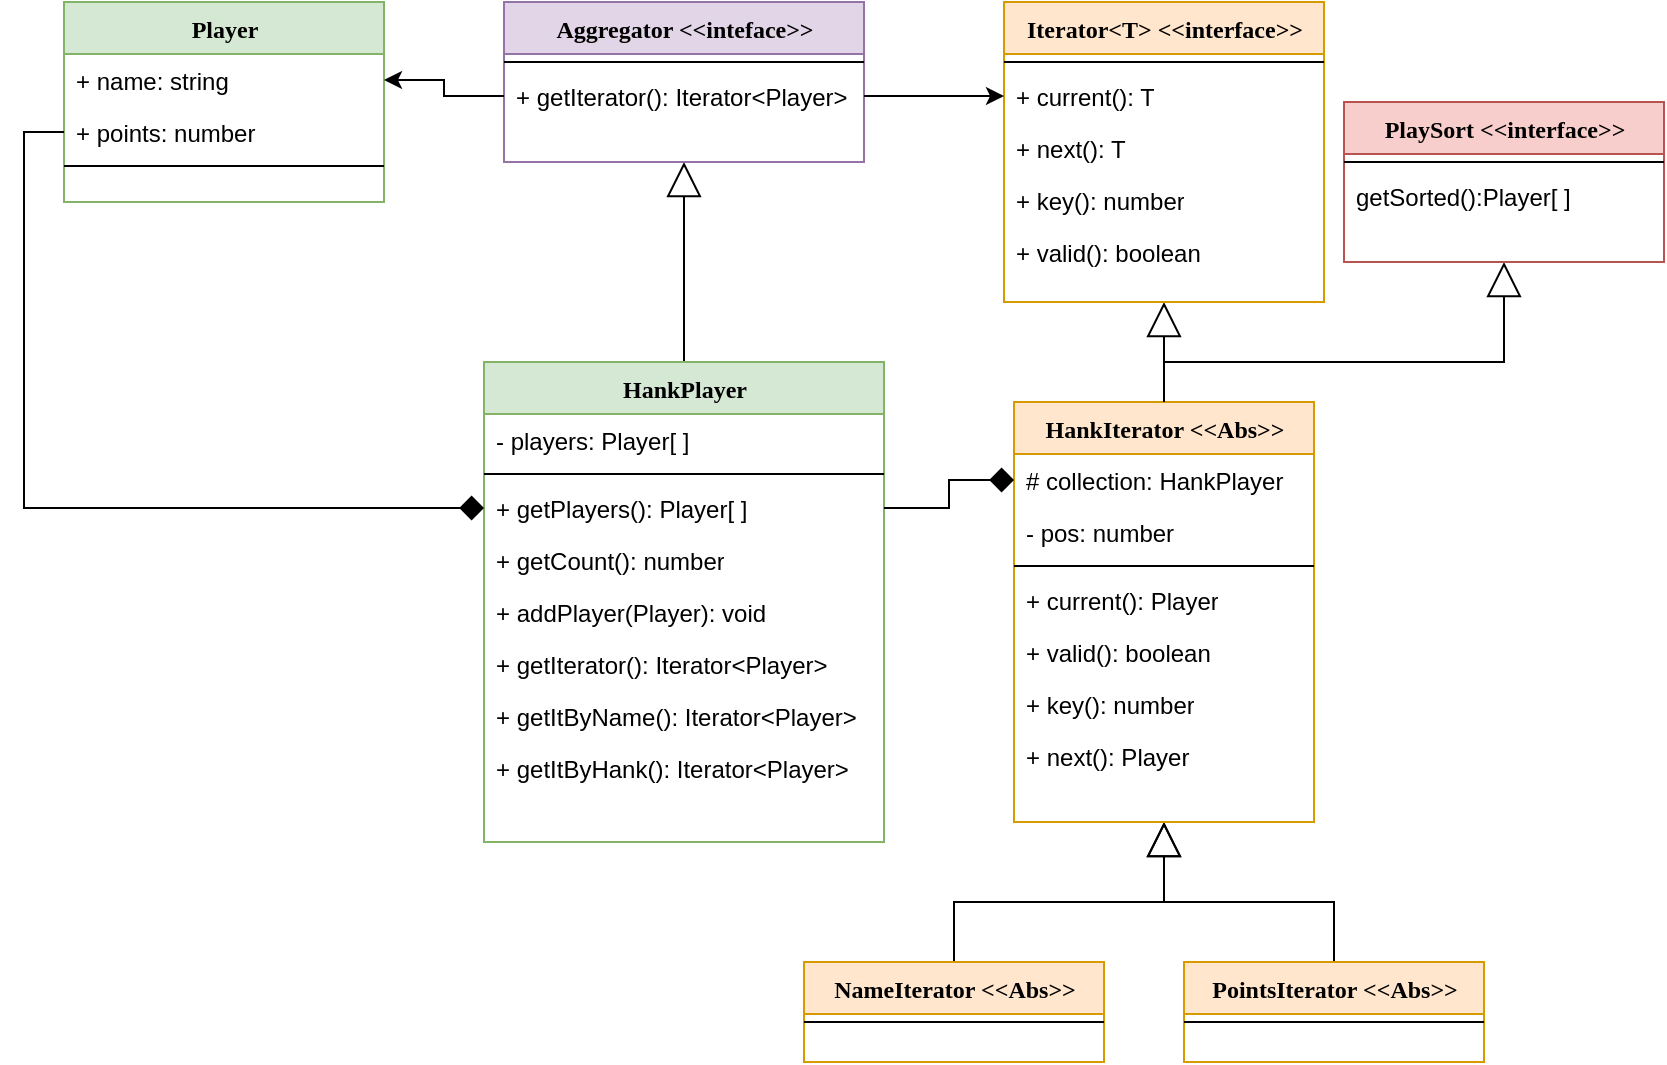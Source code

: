 <mxfile version="14.1.1" type="device"><diagram name="Page-1" id="9f46799a-70d6-7492-0946-bef42562c5a5"><mxGraphModel dx="1374" dy="713" grid="1" gridSize="10" guides="1" tooltips="1" connect="1" arrows="1" fold="1" page="1" pageScale="1" pageWidth="1100" pageHeight="850" background="#ffffff" math="0" shadow="0"><root><mxCell id="0"/><mxCell id="1" parent="0"/><mxCell id="mmd1kzvs-h14evGiI4r_-52" style="edgeStyle=orthogonalEdgeStyle;rounded=0;orthogonalLoop=1;jettySize=auto;html=1;exitX=0.5;exitY=1;exitDx=0;exitDy=0;entryX=0.5;entryY=0;entryDx=0;entryDy=0;startArrow=block;startFill=0;startSize=15;endArrow=none;endFill=0;" edge="1" parent="1" source="78961159f06e98e8-17" target="mmd1kzvs-h14evGiI4r_-43"><mxGeometry relative="1" as="geometry"/></mxCell><mxCell id="78961159f06e98e8-17" value="Iterator&amp;lt;T&amp;gt; &amp;lt;&amp;lt;interface&amp;gt;&amp;gt;" style="swimlane;html=1;fontStyle=1;align=center;verticalAlign=top;childLayout=stackLayout;horizontal=1;startSize=26;horizontalStack=0;resizeParent=1;resizeLast=0;collapsible=1;marginBottom=0;swimlaneFillColor=#ffffff;rounded=0;shadow=0;comic=0;labelBackgroundColor=none;strokeWidth=1;fillColor=#ffe6cc;fontFamily=Verdana;fontSize=12;strokeColor=#d79b00;" parent="1" vertex="1"><mxGeometry x="570" y="100" width="160" height="150" as="geometry"/></mxCell><mxCell id="78961159f06e98e8-19" value="" style="line;html=1;strokeWidth=1;fillColor=none;align=left;verticalAlign=middle;spacingTop=-1;spacingLeft=3;spacingRight=3;rotatable=0;labelPosition=right;points=[];portConstraint=eastwest;" parent="78961159f06e98e8-17" vertex="1"><mxGeometry y="26" width="160" height="8" as="geometry"/></mxCell><mxCell id="78961159f06e98e8-20" value="+ current(): T" style="text;html=1;strokeColor=none;fillColor=none;align=left;verticalAlign=top;spacingLeft=4;spacingRight=4;whiteSpace=wrap;overflow=hidden;rotatable=0;points=[[0,0.5],[1,0.5]];portConstraint=eastwest;" parent="78961159f06e98e8-17" vertex="1"><mxGeometry y="34" width="160" height="26" as="geometry"/></mxCell><mxCell id="78961159f06e98e8-27" value="+ next(): T" style="text;html=1;strokeColor=none;fillColor=none;align=left;verticalAlign=top;spacingLeft=4;spacingRight=4;whiteSpace=wrap;overflow=hidden;rotatable=0;points=[[0,0.5],[1,0.5]];portConstraint=eastwest;" parent="78961159f06e98e8-17" vertex="1"><mxGeometry y="60" width="160" height="26" as="geometry"/></mxCell><mxCell id="mmd1kzvs-h14evGiI4r_-1" value="+ key(): number" style="text;html=1;strokeColor=none;fillColor=none;align=left;verticalAlign=top;spacingLeft=4;spacingRight=4;whiteSpace=wrap;overflow=hidden;rotatable=0;points=[[0,0.5],[1,0.5]];portConstraint=eastwest;" vertex="1" parent="78961159f06e98e8-17"><mxGeometry y="86" width="160" height="26" as="geometry"/></mxCell><mxCell id="mmd1kzvs-h14evGiI4r_-2" value="+ valid(): boolean" style="text;html=1;strokeColor=none;fillColor=none;align=left;verticalAlign=top;spacingLeft=4;spacingRight=4;whiteSpace=wrap;overflow=hidden;rotatable=0;points=[[0,0.5],[1,0.5]];portConstraint=eastwest;" vertex="1" parent="78961159f06e98e8-17"><mxGeometry y="112" width="160" height="26" as="geometry"/></mxCell><mxCell id="mmd1kzvs-h14evGiI4r_-42" style="edgeStyle=orthogonalEdgeStyle;rounded=0;orthogonalLoop=1;jettySize=auto;html=1;exitX=0.5;exitY=1;exitDx=0;exitDy=0;startArrow=block;startFill=0;startSize=15;endArrow=none;endFill=0;" edge="1" parent="1" source="mmd1kzvs-h14evGiI4r_-4" target="mmd1kzvs-h14evGiI4r_-24"><mxGeometry relative="1" as="geometry"/></mxCell><mxCell id="mmd1kzvs-h14evGiI4r_-4" value="Aggregator &amp;lt;&amp;lt;inteface&amp;gt;&amp;gt;" style="swimlane;html=1;fontStyle=1;align=center;verticalAlign=top;childLayout=stackLayout;horizontal=1;startSize=26;horizontalStack=0;resizeParent=1;resizeLast=0;collapsible=1;marginBottom=0;swimlaneFillColor=#ffffff;rounded=0;shadow=0;comic=0;labelBackgroundColor=none;strokeWidth=1;fillColor=#e1d5e7;fontFamily=Verdana;fontSize=12;strokeColor=#9673a6;" vertex="1" parent="1"><mxGeometry x="320" y="100" width="180" height="80" as="geometry"/></mxCell><mxCell id="mmd1kzvs-h14evGiI4r_-5" value="" style="line;html=1;strokeWidth=1;fillColor=none;align=left;verticalAlign=middle;spacingTop=-1;spacingLeft=3;spacingRight=3;rotatable=0;labelPosition=right;points=[];portConstraint=eastwest;" vertex="1" parent="mmd1kzvs-h14evGiI4r_-4"><mxGeometry y="26" width="180" height="8" as="geometry"/></mxCell><mxCell id="mmd1kzvs-h14evGiI4r_-9" value="+ getIterator(): Iterator&amp;lt;Player&amp;gt;" style="text;html=1;strokeColor=none;fillColor=none;align=left;verticalAlign=top;spacingLeft=4;spacingRight=4;whiteSpace=wrap;overflow=hidden;rotatable=0;points=[[0,0.5],[1,0.5]];portConstraint=eastwest;" vertex="1" parent="mmd1kzvs-h14evGiI4r_-4"><mxGeometry y="34" width="180" height="26" as="geometry"/></mxCell><mxCell id="mmd1kzvs-h14evGiI4r_-10" value="Player" style="swimlane;html=1;fontStyle=1;align=center;verticalAlign=top;childLayout=stackLayout;horizontal=1;startSize=26;horizontalStack=0;resizeParent=1;resizeLast=0;collapsible=1;marginBottom=0;swimlaneFillColor=#ffffff;rounded=0;shadow=0;comic=0;labelBackgroundColor=none;strokeWidth=1;fillColor=#d5e8d4;fontFamily=Verdana;fontSize=12;strokeColor=#82b366;" vertex="1" parent="1"><mxGeometry x="100" y="100" width="160" height="100" as="geometry"/></mxCell><mxCell id="mmd1kzvs-h14evGiI4r_-15" value="+ name: string" style="text;html=1;strokeColor=none;fillColor=none;align=left;verticalAlign=top;spacingLeft=4;spacingRight=4;whiteSpace=wrap;overflow=hidden;rotatable=0;points=[[0,0.5],[1,0.5]];portConstraint=eastwest;" vertex="1" parent="mmd1kzvs-h14evGiI4r_-10"><mxGeometry y="26" width="160" height="26" as="geometry"/></mxCell><mxCell id="mmd1kzvs-h14evGiI4r_-16" value="+ points: number" style="text;html=1;strokeColor=none;fillColor=none;align=left;verticalAlign=top;spacingLeft=4;spacingRight=4;whiteSpace=wrap;overflow=hidden;rotatable=0;points=[[0,0.5],[1,0.5]];portConstraint=eastwest;" vertex="1" parent="mmd1kzvs-h14evGiI4r_-10"><mxGeometry y="52" width="160" height="26" as="geometry"/></mxCell><mxCell id="mmd1kzvs-h14evGiI4r_-11" value="" style="line;html=1;strokeWidth=1;fillColor=none;align=left;verticalAlign=middle;spacingTop=-1;spacingLeft=3;spacingRight=3;rotatable=0;labelPosition=right;points=[];portConstraint=eastwest;" vertex="1" parent="mmd1kzvs-h14evGiI4r_-10"><mxGeometry y="78" width="160" height="8" as="geometry"/></mxCell><mxCell id="mmd1kzvs-h14evGiI4r_-22" style="edgeStyle=orthogonalEdgeStyle;rounded=0;orthogonalLoop=1;jettySize=auto;html=1;exitX=0;exitY=0.5;exitDx=0;exitDy=0;" edge="1" parent="1" source="mmd1kzvs-h14evGiI4r_-9" target="mmd1kzvs-h14evGiI4r_-15"><mxGeometry relative="1" as="geometry"/></mxCell><mxCell id="mmd1kzvs-h14evGiI4r_-23" style="edgeStyle=orthogonalEdgeStyle;rounded=0;orthogonalLoop=1;jettySize=auto;html=1;exitX=1;exitY=0.5;exitDx=0;exitDy=0;entryX=0;entryY=0.5;entryDx=0;entryDy=0;" edge="1" parent="1" source="mmd1kzvs-h14evGiI4r_-9" target="78961159f06e98e8-20"><mxGeometry relative="1" as="geometry"/></mxCell><mxCell id="mmd1kzvs-h14evGiI4r_-24" value="HankPlayer" style="swimlane;html=1;fontStyle=1;align=center;verticalAlign=top;childLayout=stackLayout;horizontal=1;startSize=26;horizontalStack=0;resizeParent=1;resizeLast=0;collapsible=1;marginBottom=0;swimlaneFillColor=#ffffff;rounded=0;shadow=0;comic=0;labelBackgroundColor=none;strokeWidth=1;fillColor=#d5e8d4;fontFamily=Verdana;fontSize=12;strokeColor=#82b366;" vertex="1" parent="1"><mxGeometry x="310" y="280" width="200" height="240" as="geometry"/></mxCell><mxCell id="mmd1kzvs-h14evGiI4r_-28" value="- players: Player[ ]" style="text;html=1;strokeColor=none;fillColor=none;align=left;verticalAlign=top;spacingLeft=4;spacingRight=4;whiteSpace=wrap;overflow=hidden;rotatable=0;points=[[0,0.5],[1,0.5]];portConstraint=eastwest;" vertex="1" parent="mmd1kzvs-h14evGiI4r_-24"><mxGeometry y="26" width="200" height="26" as="geometry"/></mxCell><mxCell id="mmd1kzvs-h14evGiI4r_-25" value="" style="line;html=1;strokeWidth=1;fillColor=none;align=left;verticalAlign=middle;spacingTop=-1;spacingLeft=3;spacingRight=3;rotatable=0;labelPosition=right;points=[];portConstraint=eastwest;" vertex="1" parent="mmd1kzvs-h14evGiI4r_-24"><mxGeometry y="52" width="200" height="8" as="geometry"/></mxCell><mxCell id="mmd1kzvs-h14evGiI4r_-26" value="+ getPlayers(): Player[ ]" style="text;html=1;strokeColor=none;fillColor=none;align=left;verticalAlign=top;spacingLeft=4;spacingRight=4;whiteSpace=wrap;overflow=hidden;rotatable=0;points=[[0,0.5],[1,0.5]];portConstraint=eastwest;" vertex="1" parent="mmd1kzvs-h14evGiI4r_-24"><mxGeometry y="60" width="200" height="26" as="geometry"/></mxCell><mxCell id="mmd1kzvs-h14evGiI4r_-29" value="+ getCount(): number" style="text;html=1;strokeColor=none;fillColor=none;align=left;verticalAlign=top;spacingLeft=4;spacingRight=4;whiteSpace=wrap;overflow=hidden;rotatable=0;points=[[0,0.5],[1,0.5]];portConstraint=eastwest;" vertex="1" parent="mmd1kzvs-h14evGiI4r_-24"><mxGeometry y="86" width="200" height="26" as="geometry"/></mxCell><mxCell id="mmd1kzvs-h14evGiI4r_-30" value="+ addPlayer(Player): void" style="text;html=1;strokeColor=none;fillColor=none;align=left;verticalAlign=top;spacingLeft=4;spacingRight=4;whiteSpace=wrap;overflow=hidden;rotatable=0;points=[[0,0.5],[1,0.5]];portConstraint=eastwest;" vertex="1" parent="mmd1kzvs-h14evGiI4r_-24"><mxGeometry y="112" width="200" height="26" as="geometry"/></mxCell><mxCell id="mmd1kzvs-h14evGiI4r_-37" value="+ getIterator(): Iterator&amp;lt;Player&amp;gt;" style="text;html=1;strokeColor=none;fillColor=none;align=left;verticalAlign=top;spacingLeft=4;spacingRight=4;whiteSpace=wrap;overflow=hidden;rotatable=0;points=[[0,0.5],[1,0.5]];portConstraint=eastwest;" vertex="1" parent="mmd1kzvs-h14evGiI4r_-24"><mxGeometry y="138" width="200" height="26" as="geometry"/></mxCell><mxCell id="mmd1kzvs-h14evGiI4r_-38" value="+ getItByName(): Iterator&amp;lt;Player&amp;gt;" style="text;html=1;strokeColor=none;fillColor=none;align=left;verticalAlign=top;spacingLeft=4;spacingRight=4;whiteSpace=wrap;overflow=hidden;rotatable=0;points=[[0,0.5],[1,0.5]];portConstraint=eastwest;" vertex="1" parent="mmd1kzvs-h14evGiI4r_-24"><mxGeometry y="164" width="200" height="26" as="geometry"/></mxCell><mxCell id="mmd1kzvs-h14evGiI4r_-39" value="+ getItByHank(): Iterator&amp;lt;Player&amp;gt;" style="text;html=1;strokeColor=none;fillColor=none;align=left;verticalAlign=top;spacingLeft=4;spacingRight=4;whiteSpace=wrap;overflow=hidden;rotatable=0;points=[[0,0.5],[1,0.5]];portConstraint=eastwest;" vertex="1" parent="mmd1kzvs-h14evGiI4r_-24"><mxGeometry y="190" width="200" height="26" as="geometry"/></mxCell><mxCell id="mmd1kzvs-h14evGiI4r_-41" style="edgeStyle=orthogonalEdgeStyle;rounded=0;orthogonalLoop=1;jettySize=auto;html=1;exitX=0;exitY=0.5;exitDx=0;exitDy=0;entryX=0;entryY=0.5;entryDx=0;entryDy=0;startArrow=diamond;startFill=1;startSize=10;endArrow=none;endFill=0;" edge="1" parent="1" source="mmd1kzvs-h14evGiI4r_-26" target="mmd1kzvs-h14evGiI4r_-16"><mxGeometry relative="1" as="geometry"/></mxCell><mxCell id="mmd1kzvs-h14evGiI4r_-75" style="edgeStyle=orthogonalEdgeStyle;rounded=0;orthogonalLoop=1;jettySize=auto;html=1;exitX=0.5;exitY=1;exitDx=0;exitDy=0;startArrow=block;startFill=0;startSize=15;endArrow=none;endFill=0;" edge="1" parent="1" source="mmd1kzvs-h14evGiI4r_-43" target="mmd1kzvs-h14evGiI4r_-59"><mxGeometry relative="1" as="geometry"/></mxCell><mxCell id="mmd1kzvs-h14evGiI4r_-76" style="edgeStyle=orthogonalEdgeStyle;rounded=0;orthogonalLoop=1;jettySize=auto;html=1;exitX=0.5;exitY=1;exitDx=0;exitDy=0;startArrow=block;startFill=0;startSize=15;endArrow=none;endFill=0;" edge="1" parent="1" source="mmd1kzvs-h14evGiI4r_-43" target="mmd1kzvs-h14evGiI4r_-67"><mxGeometry relative="1" as="geometry"/></mxCell><mxCell id="mmd1kzvs-h14evGiI4r_-43" value="HankIterator &amp;lt;&amp;lt;Abs&amp;gt;&amp;gt;" style="swimlane;html=1;fontStyle=1;align=center;verticalAlign=top;childLayout=stackLayout;horizontal=1;startSize=26;horizontalStack=0;resizeParent=1;resizeLast=0;collapsible=1;marginBottom=0;swimlaneFillColor=#ffffff;rounded=0;shadow=0;comic=0;labelBackgroundColor=none;strokeWidth=1;fillColor=#ffe6cc;fontFamily=Verdana;fontSize=12;strokeColor=#d79b00;" vertex="1" parent="1"><mxGeometry x="575" y="300" width="150" height="210" as="geometry"/></mxCell><mxCell id="mmd1kzvs-h14evGiI4r_-44" value="# collection: HankPlayer" style="text;html=1;strokeColor=none;fillColor=none;align=left;verticalAlign=top;spacingLeft=4;spacingRight=4;whiteSpace=wrap;overflow=hidden;rotatable=0;points=[[0,0.5],[1,0.5]];portConstraint=eastwest;" vertex="1" parent="mmd1kzvs-h14evGiI4r_-43"><mxGeometry y="26" width="150" height="26" as="geometry"/></mxCell><mxCell id="mmd1kzvs-h14evGiI4r_-53" value="- pos: number" style="text;html=1;strokeColor=none;fillColor=none;align=left;verticalAlign=top;spacingLeft=4;spacingRight=4;whiteSpace=wrap;overflow=hidden;rotatable=0;points=[[0,0.5],[1,0.5]];portConstraint=eastwest;" vertex="1" parent="mmd1kzvs-h14evGiI4r_-43"><mxGeometry y="52" width="150" height="26" as="geometry"/></mxCell><mxCell id="mmd1kzvs-h14evGiI4r_-45" value="" style="line;html=1;strokeWidth=1;fillColor=none;align=left;verticalAlign=middle;spacingTop=-1;spacingLeft=3;spacingRight=3;rotatable=0;labelPosition=right;points=[];portConstraint=eastwest;" vertex="1" parent="mmd1kzvs-h14evGiI4r_-43"><mxGeometry y="78" width="150" height="8" as="geometry"/></mxCell><mxCell id="mmd1kzvs-h14evGiI4r_-54" value="+ current(): Player" style="text;html=1;strokeColor=none;fillColor=none;align=left;verticalAlign=top;spacingLeft=4;spacingRight=4;whiteSpace=wrap;overflow=hidden;rotatable=0;points=[[0,0.5],[1,0.5]];portConstraint=eastwest;" vertex="1" parent="mmd1kzvs-h14evGiI4r_-43"><mxGeometry y="86" width="150" height="26" as="geometry"/></mxCell><mxCell id="mmd1kzvs-h14evGiI4r_-57" value="+ valid(): boolean" style="text;html=1;strokeColor=none;fillColor=none;align=left;verticalAlign=top;spacingLeft=4;spacingRight=4;whiteSpace=wrap;overflow=hidden;rotatable=0;points=[[0,0.5],[1,0.5]];portConstraint=eastwest;" vertex="1" parent="mmd1kzvs-h14evGiI4r_-43"><mxGeometry y="112" width="150" height="26" as="geometry"/></mxCell><mxCell id="mmd1kzvs-h14evGiI4r_-56" value="+ key(): number" style="text;html=1;strokeColor=none;fillColor=none;align=left;verticalAlign=top;spacingLeft=4;spacingRight=4;whiteSpace=wrap;overflow=hidden;rotatable=0;points=[[0,0.5],[1,0.5]];portConstraint=eastwest;" vertex="1" parent="mmd1kzvs-h14evGiI4r_-43"><mxGeometry y="138" width="150" height="26" as="geometry"/></mxCell><mxCell id="mmd1kzvs-h14evGiI4r_-55" value="+ next(): Player" style="text;html=1;strokeColor=none;fillColor=none;align=left;verticalAlign=top;spacingLeft=4;spacingRight=4;whiteSpace=wrap;overflow=hidden;rotatable=0;points=[[0,0.5],[1,0.5]];portConstraint=eastwest;" vertex="1" parent="mmd1kzvs-h14evGiI4r_-43"><mxGeometry y="164" width="150" height="26" as="geometry"/></mxCell><mxCell id="mmd1kzvs-h14evGiI4r_-58" style="edgeStyle=orthogonalEdgeStyle;rounded=0;orthogonalLoop=1;jettySize=auto;html=1;exitX=0;exitY=0.5;exitDx=0;exitDy=0;startArrow=diamond;startFill=1;startSize=10;endArrow=none;endFill=0;" edge="1" parent="1" source="mmd1kzvs-h14evGiI4r_-44" target="mmd1kzvs-h14evGiI4r_-26"><mxGeometry relative="1" as="geometry"/></mxCell><mxCell id="mmd1kzvs-h14evGiI4r_-59" value="NameIterator &amp;lt;&amp;lt;Abs&amp;gt;&amp;gt;" style="swimlane;html=1;fontStyle=1;align=center;verticalAlign=top;childLayout=stackLayout;horizontal=1;startSize=26;horizontalStack=0;resizeParent=1;resizeLast=0;collapsible=1;marginBottom=0;swimlaneFillColor=#ffffff;rounded=0;shadow=0;comic=0;labelBackgroundColor=none;strokeWidth=1;fillColor=#ffe6cc;fontFamily=Verdana;fontSize=12;strokeColor=#d79b00;" vertex="1" parent="1"><mxGeometry x="470" y="580" width="150" height="50" as="geometry"/></mxCell><mxCell id="mmd1kzvs-h14evGiI4r_-62" value="" style="line;html=1;strokeWidth=1;fillColor=none;align=left;verticalAlign=middle;spacingTop=-1;spacingLeft=3;spacingRight=3;rotatable=0;labelPosition=right;points=[];portConstraint=eastwest;" vertex="1" parent="mmd1kzvs-h14evGiI4r_-59"><mxGeometry y="26" width="150" height="8" as="geometry"/></mxCell><mxCell id="mmd1kzvs-h14evGiI4r_-67" value="PointsIterator &amp;lt;&amp;lt;Abs&amp;gt;&amp;gt;" style="swimlane;html=1;fontStyle=1;align=center;verticalAlign=top;childLayout=stackLayout;horizontal=1;startSize=26;horizontalStack=0;resizeParent=1;resizeLast=0;collapsible=1;marginBottom=0;swimlaneFillColor=#ffffff;rounded=0;shadow=0;comic=0;labelBackgroundColor=none;strokeWidth=1;fillColor=#ffe6cc;fontFamily=Verdana;fontSize=12;strokeColor=#d79b00;" vertex="1" parent="1"><mxGeometry x="660" y="580" width="150" height="50" as="geometry"/></mxCell><mxCell id="mmd1kzvs-h14evGiI4r_-70" value="" style="line;html=1;strokeWidth=1;fillColor=none;align=left;verticalAlign=middle;spacingTop=-1;spacingLeft=3;spacingRight=3;rotatable=0;labelPosition=right;points=[];portConstraint=eastwest;" vertex="1" parent="mmd1kzvs-h14evGiI4r_-67"><mxGeometry y="26" width="150" height="8" as="geometry"/></mxCell><mxCell id="mmd1kzvs-h14evGiI4r_-83" style="edgeStyle=orthogonalEdgeStyle;rounded=0;orthogonalLoop=1;jettySize=auto;html=1;exitX=0.5;exitY=1;exitDx=0;exitDy=0;entryX=0.5;entryY=0;entryDx=0;entryDy=0;startArrow=block;startFill=0;startSize=15;endArrow=none;endFill=0;" edge="1" parent="1" source="mmd1kzvs-h14evGiI4r_-77" target="mmd1kzvs-h14evGiI4r_-43"><mxGeometry relative="1" as="geometry"><Array as="points"><mxPoint x="820" y="280"/><mxPoint x="650" y="280"/></Array></mxGeometry></mxCell><mxCell id="mmd1kzvs-h14evGiI4r_-77" value="PlaySort &amp;lt;&amp;lt;interface&amp;gt;&amp;gt;" style="swimlane;html=1;fontStyle=1;align=center;verticalAlign=top;childLayout=stackLayout;horizontal=1;startSize=26;horizontalStack=0;resizeParent=1;resizeLast=0;collapsible=1;marginBottom=0;swimlaneFillColor=#ffffff;rounded=0;shadow=0;comic=0;labelBackgroundColor=none;strokeWidth=1;fillColor=#f8cecc;fontFamily=Verdana;fontSize=12;strokeColor=#b85450;" vertex="1" parent="1"><mxGeometry x="740" y="150" width="160" height="80" as="geometry"/></mxCell><mxCell id="mmd1kzvs-h14evGiI4r_-78" value="" style="line;html=1;strokeWidth=1;fillColor=none;align=left;verticalAlign=middle;spacingTop=-1;spacingLeft=3;spacingRight=3;rotatable=0;labelPosition=right;points=[];portConstraint=eastwest;" vertex="1" parent="mmd1kzvs-h14evGiI4r_-77"><mxGeometry y="26" width="160" height="8" as="geometry"/></mxCell><mxCell id="mmd1kzvs-h14evGiI4r_-79" value="getSorted():Player[ ]" style="text;html=1;strokeColor=none;fillColor=none;align=left;verticalAlign=top;spacingLeft=4;spacingRight=4;whiteSpace=wrap;overflow=hidden;rotatable=0;points=[[0,0.5],[1,0.5]];portConstraint=eastwest;" vertex="1" parent="mmd1kzvs-h14evGiI4r_-77"><mxGeometry y="34" width="160" height="26" as="geometry"/></mxCell></root></mxGraphModel></diagram></mxfile>